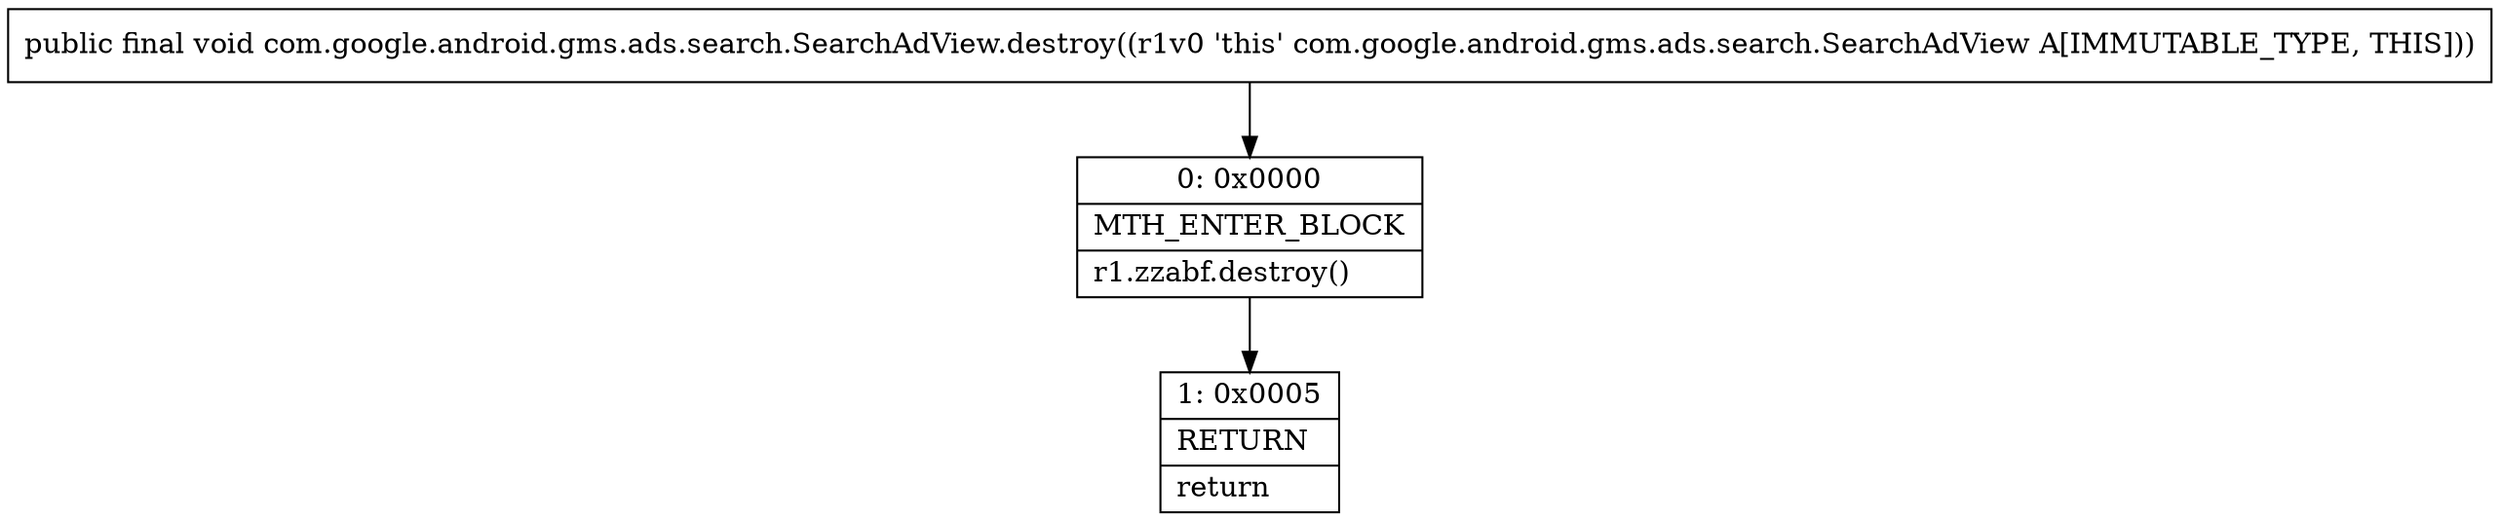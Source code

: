 digraph "CFG forcom.google.android.gms.ads.search.SearchAdView.destroy()V" {
Node_0 [shape=record,label="{0\:\ 0x0000|MTH_ENTER_BLOCK\l|r1.zzabf.destroy()\l}"];
Node_1 [shape=record,label="{1\:\ 0x0005|RETURN\l|return\l}"];
MethodNode[shape=record,label="{public final void com.google.android.gms.ads.search.SearchAdView.destroy((r1v0 'this' com.google.android.gms.ads.search.SearchAdView A[IMMUTABLE_TYPE, THIS])) }"];
MethodNode -> Node_0;
Node_0 -> Node_1;
}

